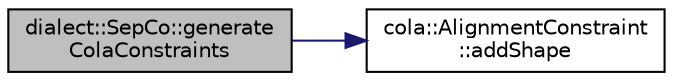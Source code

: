 digraph "dialect::SepCo::generateColaConstraints"
{
  edge [fontname="Helvetica",fontsize="10",labelfontname="Helvetica",labelfontsize="10"];
  node [fontname="Helvetica",fontsize="10",shape=record];
  rankdir="LR";
  Node2 [label="dialect::SepCo::generate\lColaConstraints",height=0.2,width=0.4,color="black", fillcolor="grey75", style="filled", fontcolor="black"];
  Node2 -> Node3 [color="midnightblue",fontsize="10",style="solid",fontname="Helvetica"];
  Node3 [label="cola::AlignmentConstraint\l::addShape",height=0.2,width=0.4,color="black", fillcolor="white", style="filled",URL="$classcola_1_1AlignmentConstraint.html#a464eb77eb3c9ed7236d0e39b31e1869b",tooltip="Mark a node as being part of this alignment constraint. "];
}
